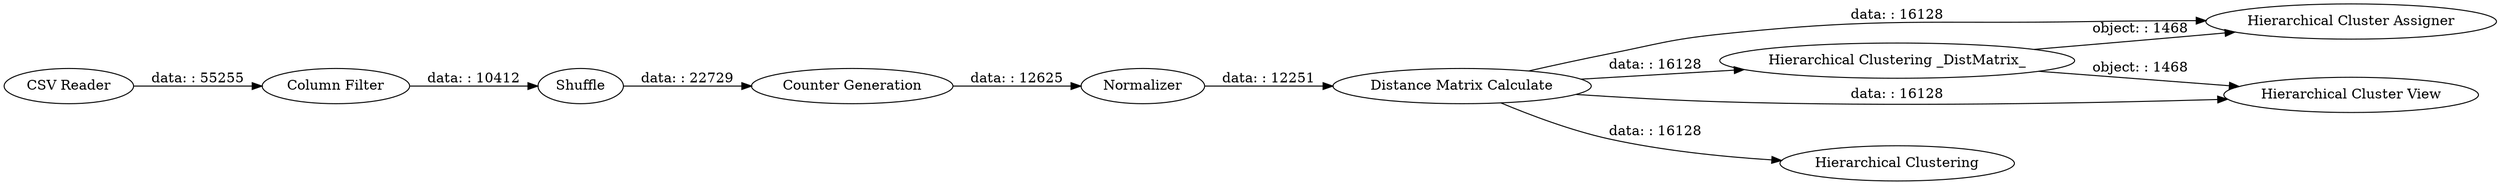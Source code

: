 digraph {
	"-3403013051069316509_3" [label="Hierarchical Cluster Assigner"]
	"-3403013051069316509_9" [label="Distance Matrix Calculate"]
	"-3403013051069316509_15" [label="Column Filter"]
	"-3403013051069316509_1" [label="CSV Reader"]
	"-3403013051069316509_10" [label="Hierarchical Cluster View"]
	"-3403013051069316509_2" [label=Shuffle]
	"-3403013051069316509_8" [label=Normalizer]
	"-3403013051069316509_6" [label="Hierarchical Clustering _DistMatrix_"]
	"-3403013051069316509_14" [label="Counter Generation"]
	"-3403013051069316509_16" [label="Hierarchical Clustering"]
	"-3403013051069316509_15" -> "-3403013051069316509_2" [label="data: : 10412"]
	"-3403013051069316509_2" -> "-3403013051069316509_14" [label="data: : 22729"]
	"-3403013051069316509_1" -> "-3403013051069316509_15" [label="data: : 55255"]
	"-3403013051069316509_8" -> "-3403013051069316509_9" [label="data: : 12251"]
	"-3403013051069316509_9" -> "-3403013051069316509_16" [label="data: : 16128"]
	"-3403013051069316509_6" -> "-3403013051069316509_10" [label="object: : 1468"]
	"-3403013051069316509_9" -> "-3403013051069316509_6" [label="data: : 16128"]
	"-3403013051069316509_9" -> "-3403013051069316509_10" [label="data: : 16128"]
	"-3403013051069316509_14" -> "-3403013051069316509_8" [label="data: : 12625"]
	"-3403013051069316509_6" -> "-3403013051069316509_3" [label="object: : 1468"]
	"-3403013051069316509_9" -> "-3403013051069316509_3" [label="data: : 16128"]
	rankdir=LR
}
